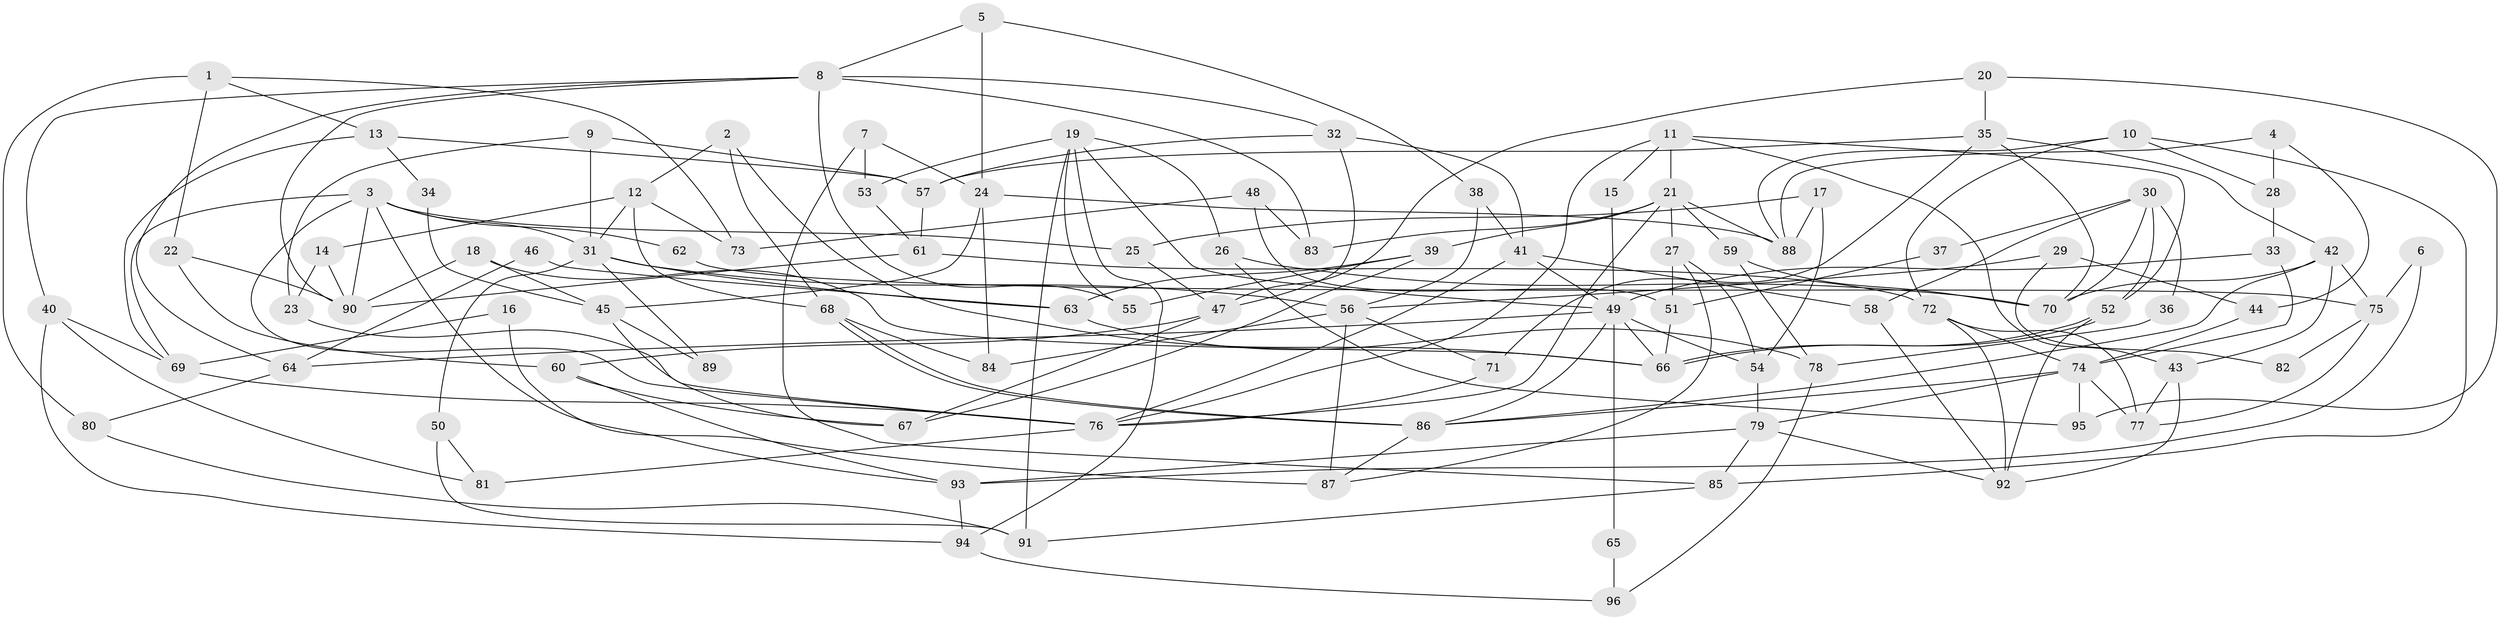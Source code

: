 // Generated by graph-tools (version 1.1) at 2025/50/03/09/25 04:50:54]
// undirected, 96 vertices, 192 edges
graph export_dot {
graph [start="1"]
  node [color=gray90,style=filled];
  1;
  2;
  3;
  4;
  5;
  6;
  7;
  8;
  9;
  10;
  11;
  12;
  13;
  14;
  15;
  16;
  17;
  18;
  19;
  20;
  21;
  22;
  23;
  24;
  25;
  26;
  27;
  28;
  29;
  30;
  31;
  32;
  33;
  34;
  35;
  36;
  37;
  38;
  39;
  40;
  41;
  42;
  43;
  44;
  45;
  46;
  47;
  48;
  49;
  50;
  51;
  52;
  53;
  54;
  55;
  56;
  57;
  58;
  59;
  60;
  61;
  62;
  63;
  64;
  65;
  66;
  67;
  68;
  69;
  70;
  71;
  72;
  73;
  74;
  75;
  76;
  77;
  78;
  79;
  80;
  81;
  82;
  83;
  84;
  85;
  86;
  87;
  88;
  89;
  90;
  91;
  92;
  93;
  94;
  95;
  96;
  1 -- 13;
  1 -- 73;
  1 -- 22;
  1 -- 80;
  2 -- 68;
  2 -- 66;
  2 -- 12;
  3 -- 76;
  3 -- 90;
  3 -- 25;
  3 -- 31;
  3 -- 62;
  3 -- 69;
  3 -- 93;
  4 -- 88;
  4 -- 28;
  4 -- 44;
  5 -- 8;
  5 -- 24;
  5 -- 38;
  6 -- 75;
  6 -- 93;
  7 -- 85;
  7 -- 53;
  7 -- 24;
  8 -- 32;
  8 -- 55;
  8 -- 40;
  8 -- 64;
  8 -- 83;
  8 -- 90;
  9 -- 57;
  9 -- 31;
  9 -- 23;
  10 -- 72;
  10 -- 85;
  10 -- 28;
  10 -- 88;
  11 -- 52;
  11 -- 76;
  11 -- 15;
  11 -- 21;
  11 -- 43;
  12 -- 31;
  12 -- 14;
  12 -- 68;
  12 -- 73;
  13 -- 69;
  13 -- 57;
  13 -- 34;
  14 -- 90;
  14 -- 23;
  15 -- 49;
  16 -- 87;
  16 -- 69;
  17 -- 54;
  17 -- 88;
  17 -- 25;
  18 -- 90;
  18 -- 66;
  18 -- 45;
  19 -- 91;
  19 -- 49;
  19 -- 26;
  19 -- 53;
  19 -- 55;
  19 -- 94;
  20 -- 35;
  20 -- 47;
  20 -- 95;
  21 -- 76;
  21 -- 27;
  21 -- 39;
  21 -- 59;
  21 -- 83;
  21 -- 88;
  22 -- 60;
  22 -- 90;
  23 -- 76;
  24 -- 88;
  24 -- 45;
  24 -- 84;
  25 -- 47;
  26 -- 95;
  26 -- 70;
  27 -- 54;
  27 -- 51;
  27 -- 87;
  28 -- 33;
  29 -- 44;
  29 -- 56;
  29 -- 82;
  30 -- 70;
  30 -- 52;
  30 -- 36;
  30 -- 37;
  30 -- 58;
  31 -- 56;
  31 -- 50;
  31 -- 63;
  31 -- 89;
  32 -- 47;
  32 -- 41;
  32 -- 57;
  33 -- 74;
  33 -- 49;
  34 -- 45;
  35 -- 57;
  35 -- 42;
  35 -- 70;
  35 -- 71;
  36 -- 78;
  37 -- 51;
  38 -- 41;
  38 -- 56;
  39 -- 67;
  39 -- 55;
  39 -- 63;
  40 -- 69;
  40 -- 81;
  40 -- 94;
  41 -- 58;
  41 -- 76;
  41 -- 49;
  42 -- 86;
  42 -- 70;
  42 -- 43;
  42 -- 75;
  43 -- 77;
  43 -- 92;
  44 -- 74;
  45 -- 67;
  45 -- 89;
  46 -- 63;
  46 -- 64;
  47 -- 67;
  47 -- 60;
  48 -- 83;
  48 -- 51;
  48 -- 73;
  49 -- 86;
  49 -- 54;
  49 -- 64;
  49 -- 65;
  49 -- 66;
  50 -- 81;
  50 -- 91;
  51 -- 66;
  52 -- 66;
  52 -- 66;
  52 -- 92;
  53 -- 61;
  54 -- 79;
  56 -- 84;
  56 -- 71;
  56 -- 87;
  57 -- 61;
  58 -- 92;
  59 -- 70;
  59 -- 78;
  60 -- 93;
  60 -- 67;
  61 -- 90;
  61 -- 72;
  62 -- 75;
  63 -- 78;
  64 -- 80;
  65 -- 96;
  68 -- 86;
  68 -- 86;
  68 -- 84;
  69 -- 76;
  71 -- 76;
  72 -- 92;
  72 -- 74;
  72 -- 77;
  74 -- 77;
  74 -- 86;
  74 -- 79;
  74 -- 95;
  75 -- 77;
  75 -- 82;
  76 -- 81;
  78 -- 96;
  79 -- 93;
  79 -- 85;
  79 -- 92;
  80 -- 91;
  85 -- 91;
  86 -- 87;
  93 -- 94;
  94 -- 96;
}

